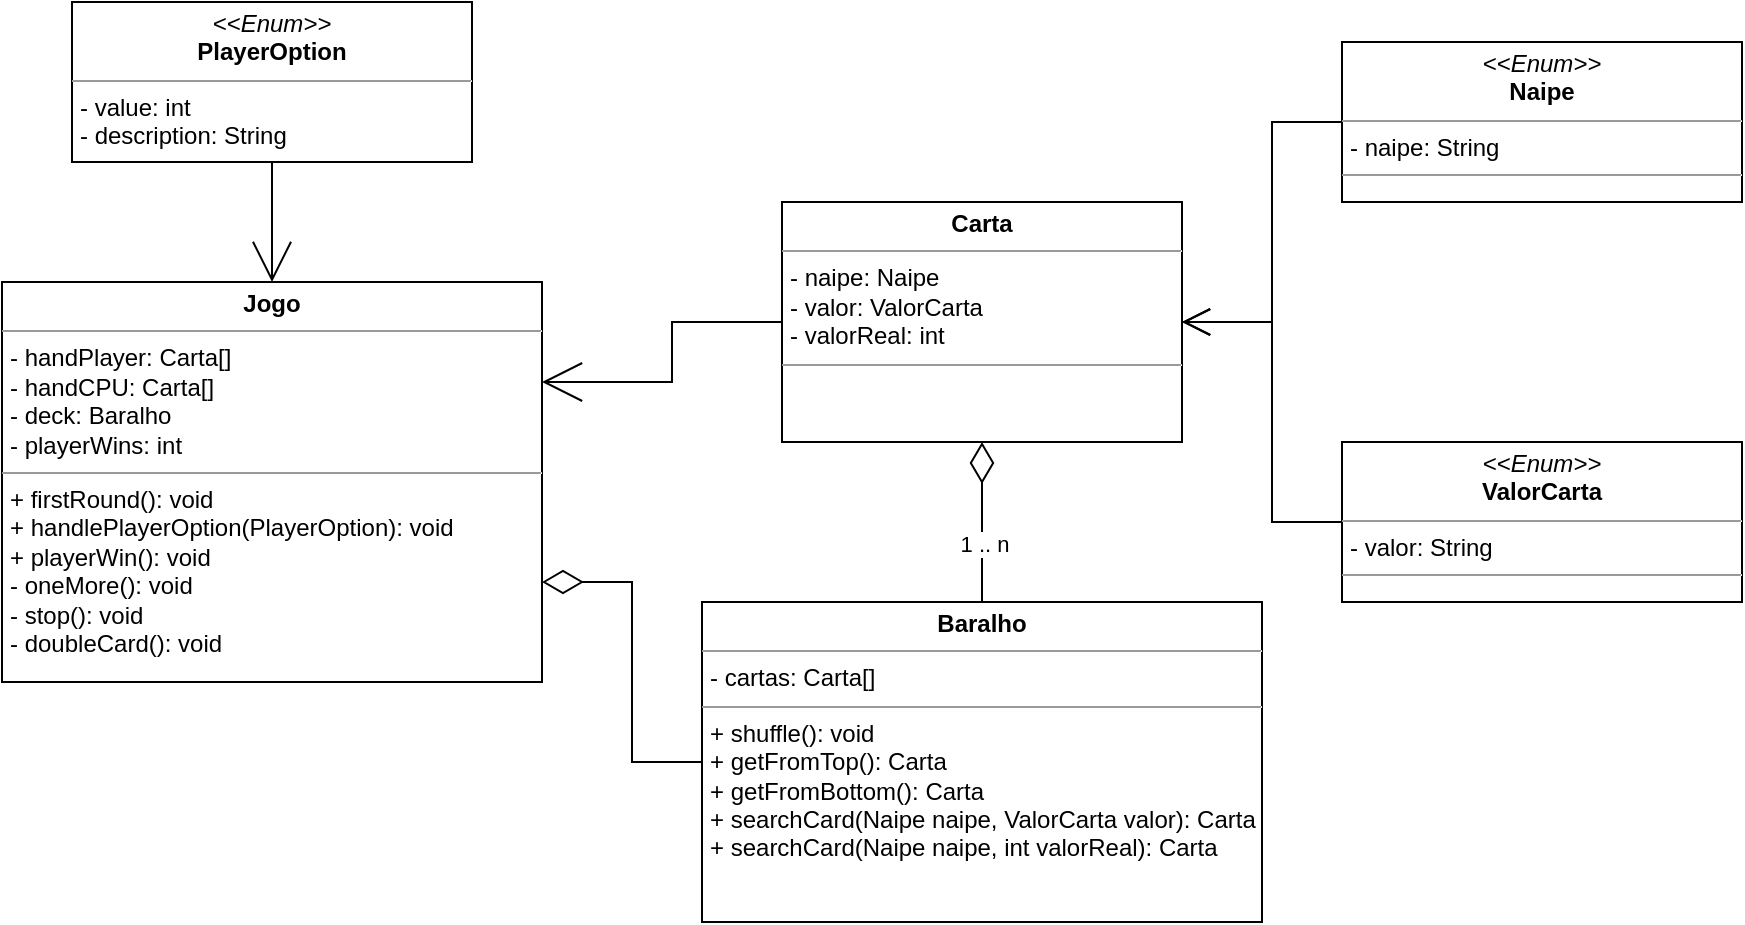 <mxfile version="20.0.3" type="device"><diagram id="C5RBs43oDa-KdzZeNtuy" name="Page-1"><mxGraphModel dx="1609" dy="674" grid="1" gridSize="10" guides="1" tooltips="1" connect="1" arrows="1" fold="1" page="1" pageScale="1" pageWidth="827" pageHeight="1169" math="0" shadow="0"><root><mxCell id="WIyWlLk6GJQsqaUBKTNV-0"/><mxCell id="WIyWlLk6GJQsqaUBKTNV-1" parent="WIyWlLk6GJQsqaUBKTNV-0"/><mxCell id="Obi8gUb3ByU34BYNzbOd-15" style="edgeStyle=orthogonalEdgeStyle;rounded=0;orthogonalLoop=1;jettySize=auto;html=1;exitX=0;exitY=0.5;exitDx=0;exitDy=0;entryX=1;entryY=0.25;entryDx=0;entryDy=0;endArrow=open;endFill=0;endSize=18;" edge="1" parent="WIyWlLk6GJQsqaUBKTNV-1" source="Obi8gUb3ByU34BYNzbOd-4" target="Obi8gUb3ByU34BYNzbOd-14"><mxGeometry relative="1" as="geometry"/></mxCell><mxCell id="Obi8gUb3ByU34BYNzbOd-4" value="&lt;p style=&quot;margin:0px;margin-top:4px;text-align:center;&quot;&gt;&lt;b&gt;Carta&lt;/b&gt;&lt;/p&gt;&lt;hr size=&quot;1&quot;&gt;&lt;p style=&quot;margin:0px;margin-left:4px;&quot;&gt;- naipe: Naipe&lt;/p&gt;&lt;p style=&quot;margin:0px;margin-left:4px;&quot;&gt;- valor: ValorCarta&lt;/p&gt;&lt;p style=&quot;margin:0px;margin-left:4px;&quot;&gt;- valorReal: int&lt;/p&gt;&lt;hr size=&quot;1&quot;&gt;&lt;p style=&quot;margin:0px;margin-left:4px;&quot;&gt;&lt;br&gt;&lt;/p&gt;" style="verticalAlign=top;align=left;overflow=fill;fontSize=12;fontFamily=Helvetica;html=1;" vertex="1" parent="WIyWlLk6GJQsqaUBKTNV-1"><mxGeometry x="240" y="120" width="200" height="120" as="geometry"/></mxCell><mxCell id="Obi8gUb3ByU34BYNzbOd-8" style="edgeStyle=orthogonalEdgeStyle;rounded=0;orthogonalLoop=1;jettySize=auto;html=1;exitX=0;exitY=0.5;exitDx=0;exitDy=0;entryX=1;entryY=0.5;entryDx=0;entryDy=0;endArrow=open;endFill=0;endSize=12;" edge="1" parent="WIyWlLk6GJQsqaUBKTNV-1" source="Obi8gUb3ByU34BYNzbOd-7" target="Obi8gUb3ByU34BYNzbOd-4"><mxGeometry relative="1" as="geometry"/></mxCell><mxCell id="Obi8gUb3ByU34BYNzbOd-7" value="&lt;p style=&quot;margin:0px;margin-top:4px;text-align:center;&quot;&gt;&lt;i&gt;&amp;lt;&amp;lt;Enum&amp;gt;&amp;gt;&lt;/i&gt;&lt;br&gt;&lt;b&gt;Naipe&lt;/b&gt;&lt;/p&gt;&lt;hr size=&quot;1&quot;&gt;&lt;p style=&quot;margin:0px;margin-left:4px;&quot;&gt;- naipe: String&lt;br&gt;&lt;/p&gt;&lt;hr size=&quot;1&quot;&gt;&lt;p style=&quot;margin:0px;margin-left:4px;&quot;&gt;&lt;br&gt;&lt;/p&gt;" style="verticalAlign=top;align=left;overflow=fill;fontSize=12;fontFamily=Helvetica;html=1;" vertex="1" parent="WIyWlLk6GJQsqaUBKTNV-1"><mxGeometry x="520" y="40" width="200" height="80" as="geometry"/></mxCell><mxCell id="Obi8gUb3ByU34BYNzbOd-10" style="edgeStyle=orthogonalEdgeStyle;rounded=0;orthogonalLoop=1;jettySize=auto;html=1;exitX=0;exitY=0.5;exitDx=0;exitDy=0;entryX=1;entryY=0.5;entryDx=0;entryDy=0;endArrow=open;endFill=0;endSize=12;" edge="1" parent="WIyWlLk6GJQsqaUBKTNV-1" source="Obi8gUb3ByU34BYNzbOd-9" target="Obi8gUb3ByU34BYNzbOd-4"><mxGeometry relative="1" as="geometry"/></mxCell><mxCell id="Obi8gUb3ByU34BYNzbOd-9" value="&lt;p style=&quot;margin:0px;margin-top:4px;text-align:center;&quot;&gt;&lt;i&gt;&amp;lt;&amp;lt;Enum&amp;gt;&amp;gt;&lt;/i&gt;&lt;br&gt;&lt;b&gt;ValorCarta&lt;/b&gt;&lt;/p&gt;&lt;hr size=&quot;1&quot;&gt;&lt;p style=&quot;margin:0px;margin-left:4px;&quot;&gt;- valor: String&lt;br&gt;&lt;/p&gt;&lt;hr size=&quot;1&quot;&gt;&lt;p style=&quot;margin:0px;margin-left:4px;&quot;&gt;&lt;br&gt;&lt;/p&gt;" style="verticalAlign=top;align=left;overflow=fill;fontSize=12;fontFamily=Helvetica;html=1;" vertex="1" parent="WIyWlLk6GJQsqaUBKTNV-1"><mxGeometry x="520" y="240" width="200" height="80" as="geometry"/></mxCell><mxCell id="Obi8gUb3ByU34BYNzbOd-12" style="edgeStyle=orthogonalEdgeStyle;rounded=0;orthogonalLoop=1;jettySize=auto;html=1;exitX=0.5;exitY=0;exitDx=0;exitDy=0;entryX=0.5;entryY=1;entryDx=0;entryDy=0;endArrow=diamondThin;endFill=0;endSize=18;" edge="1" parent="WIyWlLk6GJQsqaUBKTNV-1" source="Obi8gUb3ByU34BYNzbOd-11" target="Obi8gUb3ByU34BYNzbOd-4"><mxGeometry relative="1" as="geometry"/></mxCell><mxCell id="Obi8gUb3ByU34BYNzbOd-13" value="1 .. n" style="edgeLabel;html=1;align=center;verticalAlign=middle;resizable=0;points=[];" vertex="1" connectable="0" parent="Obi8gUb3ByU34BYNzbOd-12"><mxGeometry x="-0.261" y="-1" relative="1" as="geometry"><mxPoint as="offset"/></mxGeometry></mxCell><mxCell id="Obi8gUb3ByU34BYNzbOd-16" style="edgeStyle=orthogonalEdgeStyle;rounded=0;orthogonalLoop=1;jettySize=auto;html=1;exitX=0;exitY=0.5;exitDx=0;exitDy=0;entryX=1;entryY=0.75;entryDx=0;entryDy=0;endArrow=diamondThin;endFill=0;endSize=18;" edge="1" parent="WIyWlLk6GJQsqaUBKTNV-1" source="Obi8gUb3ByU34BYNzbOd-11" target="Obi8gUb3ByU34BYNzbOd-14"><mxGeometry relative="1" as="geometry"/></mxCell><mxCell id="Obi8gUb3ByU34BYNzbOd-11" value="&lt;p style=&quot;margin:0px;margin-top:4px;text-align:center;&quot;&gt;&lt;b&gt;Baralho&lt;/b&gt;&lt;/p&gt;&lt;hr size=&quot;1&quot;&gt;&lt;p style=&quot;margin:0px;margin-left:4px;&quot;&gt;- cartas: Carta[]&lt;br&gt;&lt;/p&gt;&lt;hr size=&quot;1&quot;&gt;&lt;p style=&quot;margin:0px;margin-left:4px;&quot;&gt;+ shuffle(): void&lt;/p&gt;&lt;p style=&quot;margin:0px;margin-left:4px;&quot;&gt;+ getFromTop(): Carta&lt;/p&gt;&lt;p style=&quot;margin:0px;margin-left:4px;&quot;&gt;+ getFromBottom(): Carta&lt;/p&gt;&lt;p style=&quot;margin:0px;margin-left:4px;&quot;&gt;+ searchCard(Naipe naipe, ValorCarta valor): Carta&lt;/p&gt;&lt;p style=&quot;margin:0px;margin-left:4px;&quot;&gt;+ searchCard(Naipe naipe, int valorReal): Carta&lt;/p&gt;" style="verticalAlign=top;align=left;overflow=fill;fontSize=12;fontFamily=Helvetica;html=1;" vertex="1" parent="WIyWlLk6GJQsqaUBKTNV-1"><mxGeometry x="200" y="320" width="280" height="160" as="geometry"/></mxCell><mxCell id="Obi8gUb3ByU34BYNzbOd-14" value="&lt;p style=&quot;margin:0px;margin-top:4px;text-align:center;&quot;&gt;&lt;b&gt;Jogo&lt;/b&gt;&lt;/p&gt;&lt;hr size=&quot;1&quot;&gt;&lt;p style=&quot;margin:0px;margin-left:4px;&quot;&gt;- handPlayer: Carta[]&lt;br&gt;- handCPU: Carta[]&lt;/p&gt;&lt;p style=&quot;margin:0px;margin-left:4px;&quot;&gt;- deck: Baralho&lt;/p&gt;&lt;p style=&quot;margin:0px;margin-left:4px;&quot;&gt;- playerWins: int&lt;/p&gt;&lt;hr size=&quot;1&quot;&gt;&lt;p style=&quot;margin:0px;margin-left:4px;&quot;&gt;+ firstRound(): void&lt;br&gt;&lt;/p&gt;&lt;p style=&quot;margin:0px;margin-left:4px;&quot;&gt;+ handlePlayerOption(PlayerOption): void&lt;/p&gt;&lt;p style=&quot;margin:0px;margin-left:4px;&quot;&gt;+ playerWin(): void&lt;/p&gt;&lt;p style=&quot;margin:0px;margin-left:4px;&quot;&gt;- oneMore(): void&lt;/p&gt;&lt;p style=&quot;margin:0px;margin-left:4px;&quot;&gt;- stop(): void&lt;/p&gt;&lt;p style=&quot;margin:0px;margin-left:4px;&quot;&gt;- doubleCard(): void&lt;/p&gt;" style="verticalAlign=top;align=left;overflow=fill;fontSize=12;fontFamily=Helvetica;html=1;" vertex="1" parent="WIyWlLk6GJQsqaUBKTNV-1"><mxGeometry x="-150" y="160" width="270" height="200" as="geometry"/></mxCell><mxCell id="Obi8gUb3ByU34BYNzbOd-18" style="edgeStyle=orthogonalEdgeStyle;rounded=0;orthogonalLoop=1;jettySize=auto;html=1;exitX=0.5;exitY=1;exitDx=0;exitDy=0;entryX=0.5;entryY=0;entryDx=0;entryDy=0;endArrow=open;endFill=0;endSize=18;" edge="1" parent="WIyWlLk6GJQsqaUBKTNV-1" source="Obi8gUb3ByU34BYNzbOd-17" target="Obi8gUb3ByU34BYNzbOd-14"><mxGeometry relative="1" as="geometry"/></mxCell><mxCell id="Obi8gUb3ByU34BYNzbOd-17" value="&lt;p style=&quot;margin:0px;margin-top:4px;text-align:center;&quot;&gt;&lt;i&gt;&amp;lt;&amp;lt;Enum&amp;gt;&amp;gt;&lt;/i&gt;&lt;br&gt;&lt;b&gt;PlayerOption&lt;/b&gt;&lt;/p&gt;&lt;hr size=&quot;1&quot;&gt;&lt;p style=&quot;margin:0px;margin-left:4px;&quot;&gt;- value: int&lt;br&gt;&lt;/p&gt;&lt;p style=&quot;margin:0px;margin-left:4px;&quot;&gt;- description: String&lt;/p&gt;&lt;hr size=&quot;1&quot;&gt;&lt;p style=&quot;margin:0px;margin-left:4px;&quot;&gt;&lt;br&gt;&lt;/p&gt;" style="verticalAlign=top;align=left;overflow=fill;fontSize=12;fontFamily=Helvetica;html=1;" vertex="1" parent="WIyWlLk6GJQsqaUBKTNV-1"><mxGeometry x="-115" y="20" width="200" height="80" as="geometry"/></mxCell></root></mxGraphModel></diagram></mxfile>
